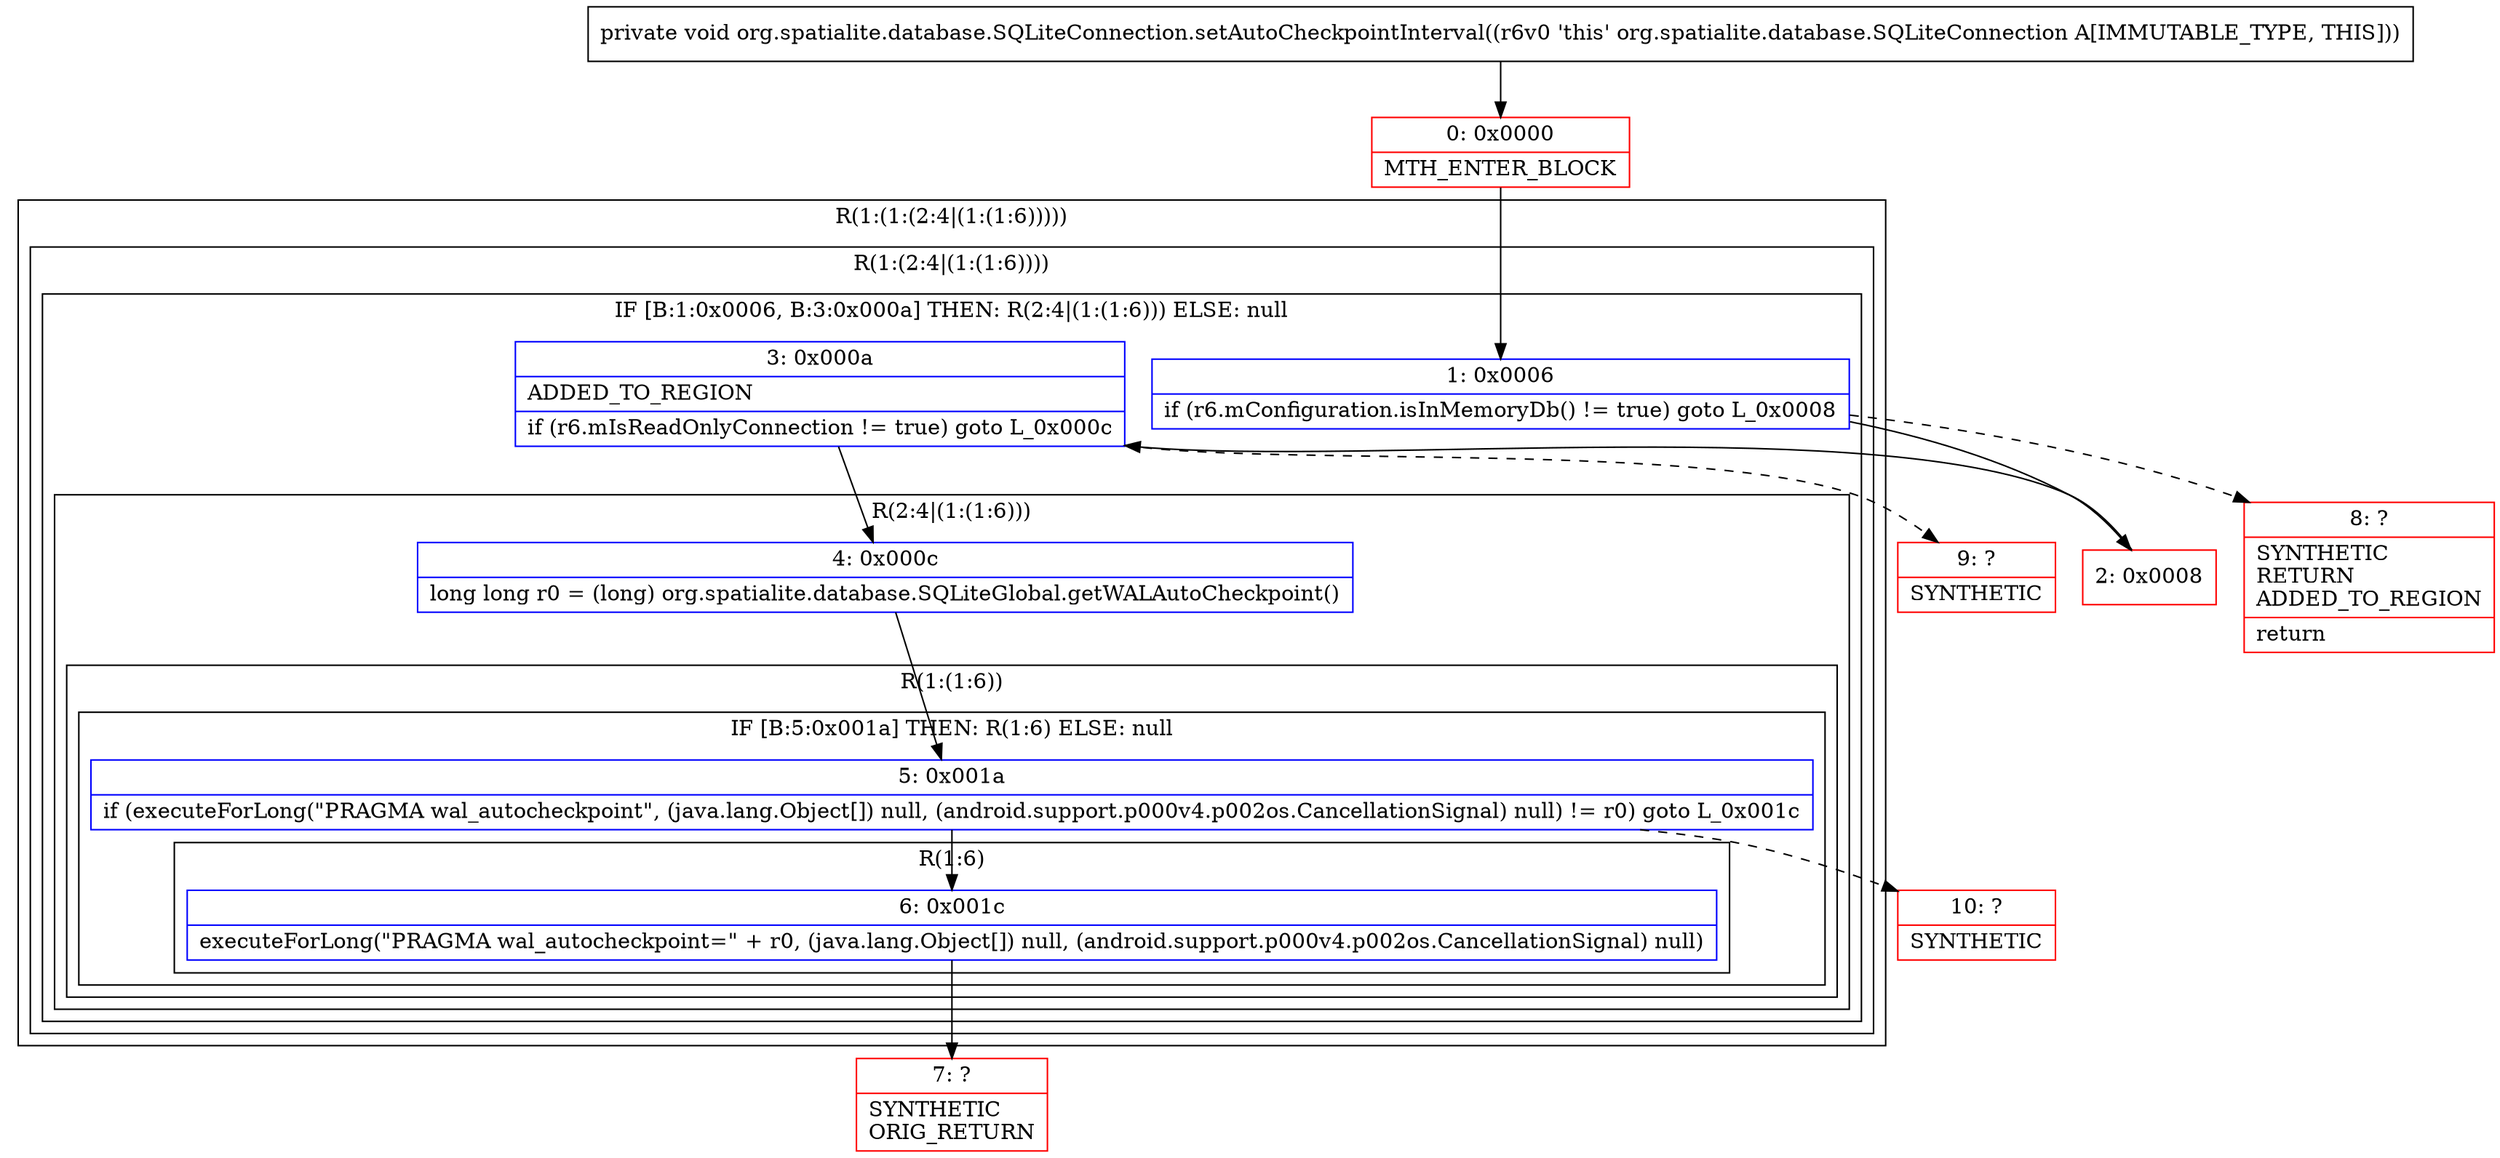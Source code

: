 digraph "CFG fororg.spatialite.database.SQLiteConnection.setAutoCheckpointInterval()V" {
subgraph cluster_Region_612459290 {
label = "R(1:(1:(2:4|(1:(1:6)))))";
node [shape=record,color=blue];
subgraph cluster_Region_291109907 {
label = "R(1:(2:4|(1:(1:6))))";
node [shape=record,color=blue];
subgraph cluster_IfRegion_633495035 {
label = "IF [B:1:0x0006, B:3:0x000a] THEN: R(2:4|(1:(1:6))) ELSE: null";
node [shape=record,color=blue];
Node_1 [shape=record,label="{1\:\ 0x0006|if (r6.mConfiguration.isInMemoryDb() != true) goto L_0x0008\l}"];
Node_3 [shape=record,label="{3\:\ 0x000a|ADDED_TO_REGION\l|if (r6.mIsReadOnlyConnection != true) goto L_0x000c\l}"];
subgraph cluster_Region_564688043 {
label = "R(2:4|(1:(1:6)))";
node [shape=record,color=blue];
Node_4 [shape=record,label="{4\:\ 0x000c|long long r0 = (long) org.spatialite.database.SQLiteGlobal.getWALAutoCheckpoint()\l}"];
subgraph cluster_Region_1257761061 {
label = "R(1:(1:6))";
node [shape=record,color=blue];
subgraph cluster_IfRegion_237082369 {
label = "IF [B:5:0x001a] THEN: R(1:6) ELSE: null";
node [shape=record,color=blue];
Node_5 [shape=record,label="{5\:\ 0x001a|if (executeForLong(\"PRAGMA wal_autocheckpoint\", (java.lang.Object[]) null, (android.support.p000v4.p002os.CancellationSignal) null) != r0) goto L_0x001c\l}"];
subgraph cluster_Region_605837154 {
label = "R(1:6)";
node [shape=record,color=blue];
Node_6 [shape=record,label="{6\:\ 0x001c|executeForLong(\"PRAGMA wal_autocheckpoint=\" + r0, (java.lang.Object[]) null, (android.support.p000v4.p002os.CancellationSignal) null)\l}"];
}
}
}
}
}
}
}
Node_0 [shape=record,color=red,label="{0\:\ 0x0000|MTH_ENTER_BLOCK\l}"];
Node_2 [shape=record,color=red,label="{2\:\ 0x0008}"];
Node_7 [shape=record,color=red,label="{7\:\ ?|SYNTHETIC\lORIG_RETURN\l}"];
Node_8 [shape=record,color=red,label="{8\:\ ?|SYNTHETIC\lRETURN\lADDED_TO_REGION\l|return\l}"];
Node_9 [shape=record,color=red,label="{9\:\ ?|SYNTHETIC\l}"];
Node_10 [shape=record,color=red,label="{10\:\ ?|SYNTHETIC\l}"];
MethodNode[shape=record,label="{private void org.spatialite.database.SQLiteConnection.setAutoCheckpointInterval((r6v0 'this' org.spatialite.database.SQLiteConnection A[IMMUTABLE_TYPE, THIS])) }"];
MethodNode -> Node_0;
Node_1 -> Node_2;
Node_1 -> Node_8[style=dashed];
Node_3 -> Node_4;
Node_3 -> Node_9[style=dashed];
Node_4 -> Node_5;
Node_5 -> Node_6;
Node_5 -> Node_10[style=dashed];
Node_6 -> Node_7;
Node_0 -> Node_1;
Node_2 -> Node_3;
}

